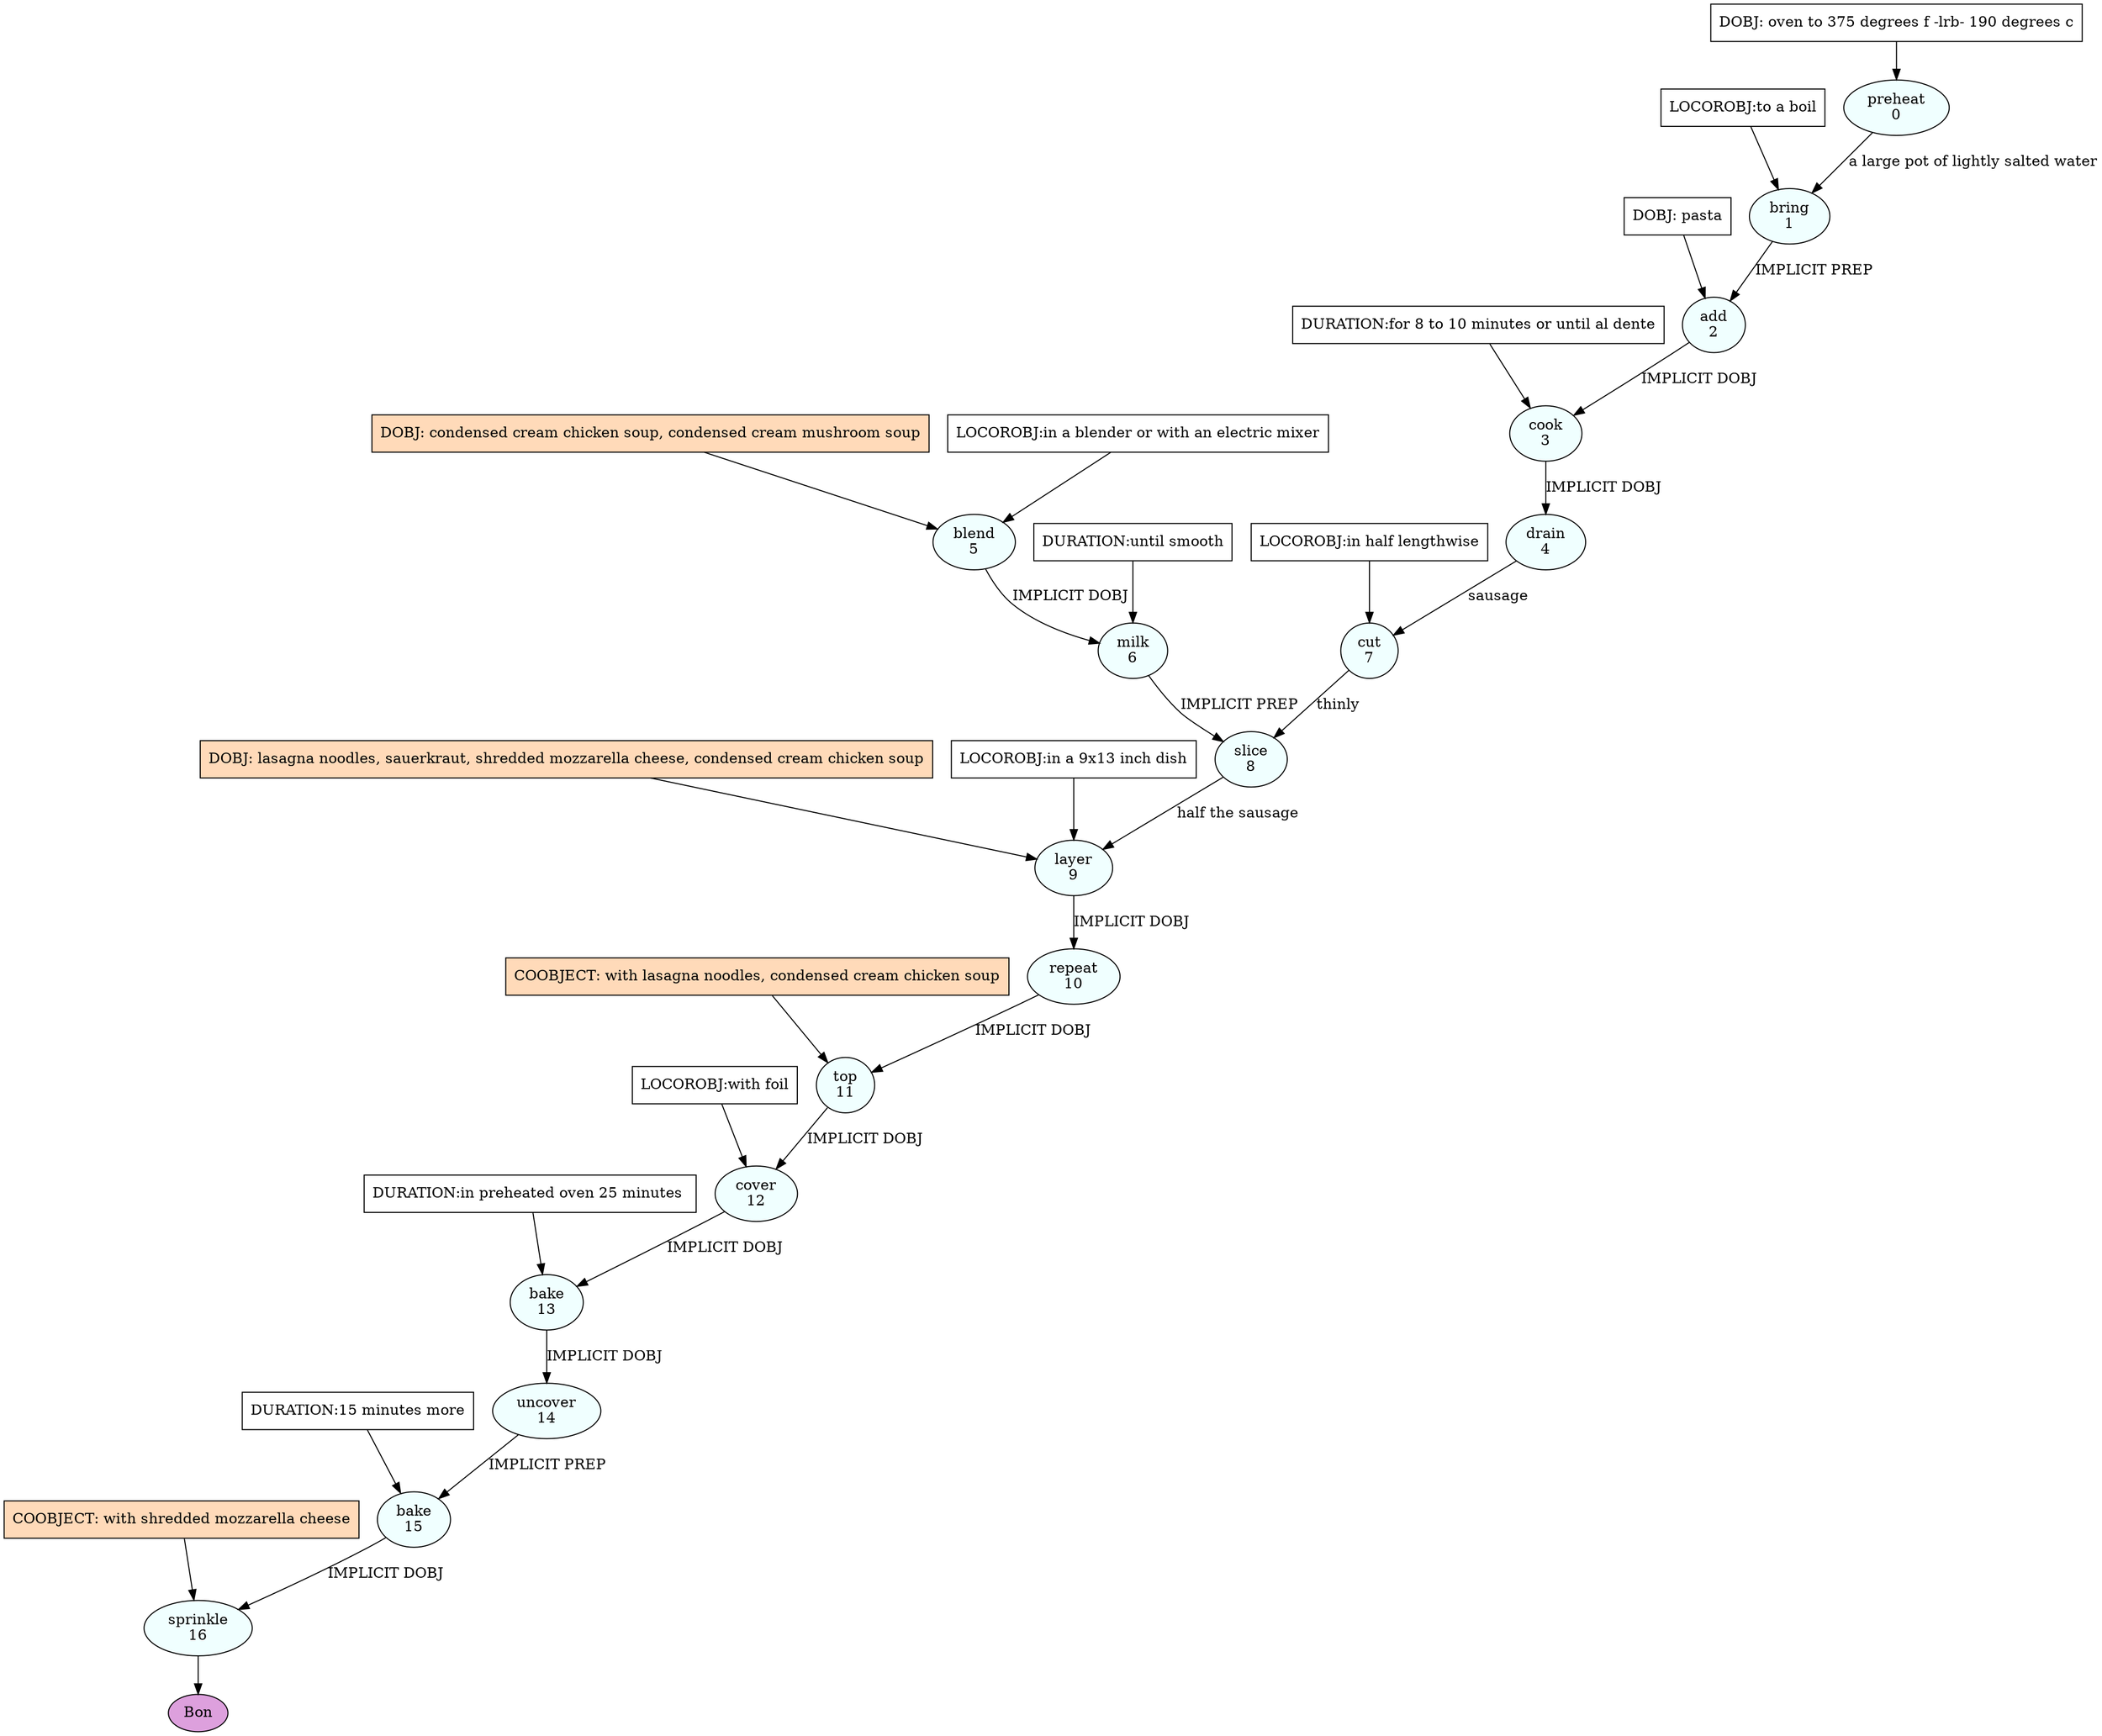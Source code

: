 digraph recipe {
E0[label="preheat
0", shape=oval, style=filled, fillcolor=azure]
E1[label="bring
1", shape=oval, style=filled, fillcolor=azure]
E2[label="add
2", shape=oval, style=filled, fillcolor=azure]
E3[label="cook
3", shape=oval, style=filled, fillcolor=azure]
E4[label="drain
4", shape=oval, style=filled, fillcolor=azure]
E5[label="blend
5", shape=oval, style=filled, fillcolor=azure]
E6[label="milk
6", shape=oval, style=filled, fillcolor=azure]
E7[label="cut
7", shape=oval, style=filled, fillcolor=azure]
E8[label="slice
8", shape=oval, style=filled, fillcolor=azure]
E9[label="layer
9", shape=oval, style=filled, fillcolor=azure]
E10[label="repeat
10", shape=oval, style=filled, fillcolor=azure]
E11[label="top
11", shape=oval, style=filled, fillcolor=azure]
E12[label="cover
12", shape=oval, style=filled, fillcolor=azure]
E13[label="bake
13", shape=oval, style=filled, fillcolor=azure]
E14[label="uncover
14", shape=oval, style=filled, fillcolor=azure]
E15[label="bake
15", shape=oval, style=filled, fillcolor=azure]
E16[label="sprinkle
16", shape=oval, style=filled, fillcolor=azure]
D0[label="DOBJ: oven to 375 degrees f -lrb- 190 degrees c", shape=box, style=filled, fillcolor=white]
D0 -> E0
D5[label="DOBJ: condensed cream chicken soup, condensed cream mushroom soup", shape=box, style=filled, fillcolor=peachpuff]
D5 -> E5
P5_0[label="LOCOROBJ:in a blender or with an electric mixer", shape=box, style=filled, fillcolor=white]
P5_0 -> E5
E0 -> E1 [label="a large pot of lightly salted water"]
P1_0_0[label="LOCOROBJ:to a boil", shape=box, style=filled, fillcolor=white]
P1_0_0 -> E1
D2_0[label="DOBJ: pasta", shape=box, style=filled, fillcolor=white]
D2_0 -> E2
E1 -> E2 [label="IMPLICIT PREP"]
E2 -> E3 [label="IMPLICIT DOBJ"]
P3_0_0[label="DURATION:for 8 to 10 minutes or until al dente", shape=box, style=filled, fillcolor=white]
P3_0_0 -> E3
E3 -> E4 [label="IMPLICIT DOBJ"]
E5 -> E6 [label="IMPLICIT DOBJ"]
P6_0_0[label="DURATION:until smooth", shape=box, style=filled, fillcolor=white]
P6_0_0 -> E6
E4 -> E7 [label="sausage"]
P7_0_0[label="LOCOROBJ:in half lengthwise", shape=box, style=filled, fillcolor=white]
P7_0_0 -> E7
E7 -> E8 [label="thinly"]
E6 -> E8 [label="IMPLICIT PREP"]
D9_ing[label="DOBJ: lasagna noodles, sauerkraut, shredded mozzarella cheese, condensed cream chicken soup", shape=box, style=filled, fillcolor=peachpuff]
D9_ing -> E9
E8 -> E9 [label=" half the sausage"]
P9_0_0[label="LOCOROBJ:in a 9x13 inch dish", shape=box, style=filled, fillcolor=white]
P9_0_0 -> E9
E9 -> E10 [label="IMPLICIT DOBJ"]
E10 -> E11 [label="IMPLICIT DOBJ"]
P11_0_ing[label="COOBJECT: with lasagna noodles, condensed cream chicken soup", shape=box, style=filled, fillcolor=peachpuff]
P11_0_ing -> E11
E11 -> E12 [label="IMPLICIT DOBJ"]
P12_0_0[label="LOCOROBJ:with foil", shape=box, style=filled, fillcolor=white]
P12_0_0 -> E12
E12 -> E13 [label="IMPLICIT DOBJ"]
P13_0_0[label="DURATION:in preheated oven 25 minutes ", shape=box, style=filled, fillcolor=white]
P13_0_0 -> E13
E13 -> E14 [label="IMPLICIT DOBJ"]
E14 -> E15 [label="IMPLICIT PREP"]
P15_1_0[label="DURATION:15 minutes more", shape=box, style=filled, fillcolor=white]
P15_1_0 -> E15
E15 -> E16 [label="IMPLICIT DOBJ"]
P16_0_ing[label="COOBJECT: with shredded mozzarella cheese", shape=box, style=filled, fillcolor=peachpuff]
P16_0_ing -> E16
EOR[label="Bon", shape=oval, style=filled, fillcolor=plum]
E16 -> EOR
}
